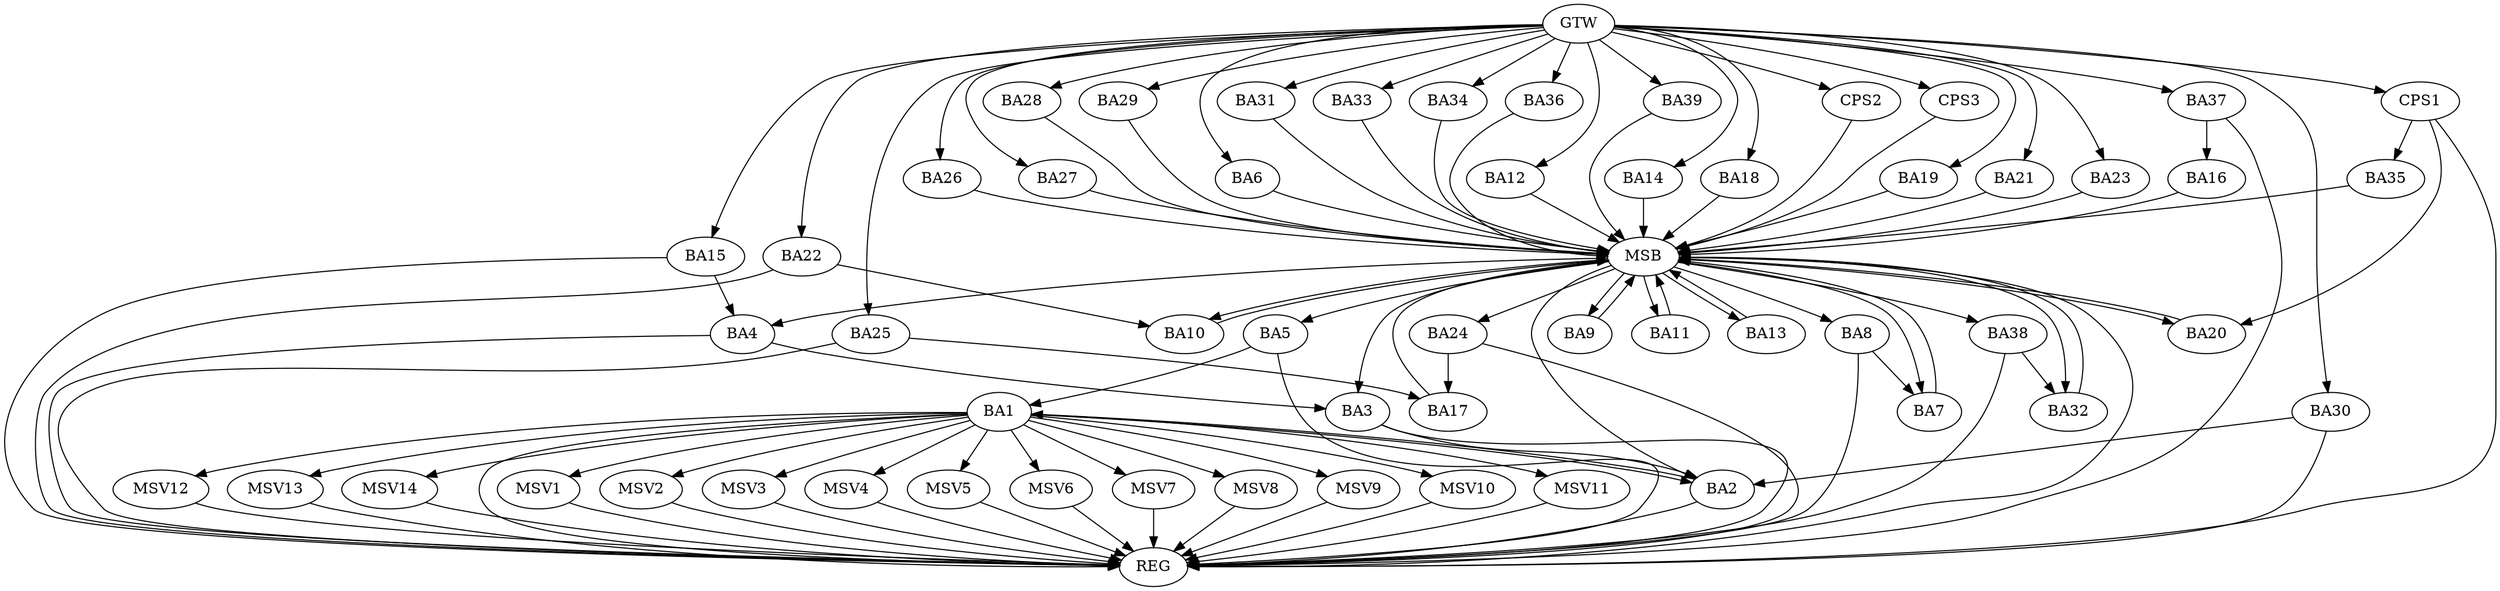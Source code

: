strict digraph G {
  BA1 [ label="BA1" ];
  BA2 [ label="BA2" ];
  BA3 [ label="BA3" ];
  BA4 [ label="BA4" ];
  BA5 [ label="BA5" ];
  BA6 [ label="BA6" ];
  BA7 [ label="BA7" ];
  BA8 [ label="BA8" ];
  BA9 [ label="BA9" ];
  BA10 [ label="BA10" ];
  BA11 [ label="BA11" ];
  BA12 [ label="BA12" ];
  BA13 [ label="BA13" ];
  BA14 [ label="BA14" ];
  BA15 [ label="BA15" ];
  BA16 [ label="BA16" ];
  BA17 [ label="BA17" ];
  BA18 [ label="BA18" ];
  BA19 [ label="BA19" ];
  BA20 [ label="BA20" ];
  BA21 [ label="BA21" ];
  BA22 [ label="BA22" ];
  BA23 [ label="BA23" ];
  BA24 [ label="BA24" ];
  BA25 [ label="BA25" ];
  BA26 [ label="BA26" ];
  BA27 [ label="BA27" ];
  BA28 [ label="BA28" ];
  BA29 [ label="BA29" ];
  BA30 [ label="BA30" ];
  BA31 [ label="BA31" ];
  BA32 [ label="BA32" ];
  BA33 [ label="BA33" ];
  BA34 [ label="BA34" ];
  BA35 [ label="BA35" ];
  BA36 [ label="BA36" ];
  BA37 [ label="BA37" ];
  BA38 [ label="BA38" ];
  BA39 [ label="BA39" ];
  CPS1 [ label="CPS1" ];
  CPS2 [ label="CPS2" ];
  CPS3 [ label="CPS3" ];
  GTW [ label="GTW" ];
  REG [ label="REG" ];
  MSB [ label="MSB" ];
  MSV1 [ label="MSV1" ];
  MSV2 [ label="MSV2" ];
  MSV3 [ label="MSV3" ];
  MSV4 [ label="MSV4" ];
  MSV5 [ label="MSV5" ];
  MSV6 [ label="MSV6" ];
  MSV7 [ label="MSV7" ];
  MSV8 [ label="MSV8" ];
  MSV9 [ label="MSV9" ];
  MSV10 [ label="MSV10" ];
  MSV11 [ label="MSV11" ];
  MSV12 [ label="MSV12" ];
  MSV13 [ label="MSV13" ];
  MSV14 [ label="MSV14" ];
  BA1 -> BA2;
  BA2 -> BA1;
  BA3 -> BA2;
  BA4 -> BA3;
  BA5 -> BA1;
  BA8 -> BA7;
  BA15 -> BA4;
  BA22 -> BA10;
  BA24 -> BA17;
  BA25 -> BA17;
  BA30 -> BA2;
  BA37 -> BA16;
  BA38 -> BA32;
  CPS1 -> BA20;
  CPS1 -> BA35;
  GTW -> BA6;
  GTW -> BA12;
  GTW -> BA14;
  GTW -> BA15;
  GTW -> BA18;
  GTW -> BA19;
  GTW -> BA21;
  GTW -> BA22;
  GTW -> BA23;
  GTW -> BA25;
  GTW -> BA26;
  GTW -> BA27;
  GTW -> BA28;
  GTW -> BA29;
  GTW -> BA30;
  GTW -> BA31;
  GTW -> BA33;
  GTW -> BA34;
  GTW -> BA36;
  GTW -> BA37;
  GTW -> BA39;
  GTW -> CPS1;
  GTW -> CPS2;
  GTW -> CPS3;
  BA1 -> REG;
  BA2 -> REG;
  BA3 -> REG;
  BA4 -> REG;
  BA5 -> REG;
  BA8 -> REG;
  BA15 -> REG;
  BA22 -> REG;
  BA24 -> REG;
  BA25 -> REG;
  BA30 -> REG;
  BA37 -> REG;
  BA38 -> REG;
  CPS1 -> REG;
  BA6 -> MSB;
  MSB -> BA5;
  MSB -> REG;
  BA7 -> MSB;
  MSB -> BA4;
  BA9 -> MSB;
  MSB -> BA2;
  BA10 -> MSB;
  BA11 -> MSB;
  MSB -> BA9;
  BA12 -> MSB;
  BA13 -> MSB;
  BA14 -> MSB;
  MSB -> BA10;
  BA16 -> MSB;
  MSB -> BA3;
  BA17 -> MSB;
  MSB -> BA7;
  BA18 -> MSB;
  BA19 -> MSB;
  BA20 -> MSB;
  MSB -> BA11;
  BA21 -> MSB;
  MSB -> BA8;
  BA23 -> MSB;
  BA26 -> MSB;
  BA27 -> MSB;
  BA28 -> MSB;
  BA29 -> MSB;
  MSB -> BA20;
  BA31 -> MSB;
  BA32 -> MSB;
  BA33 -> MSB;
  BA34 -> MSB;
  BA35 -> MSB;
  BA36 -> MSB;
  BA39 -> MSB;
  CPS2 -> MSB;
  MSB -> BA38;
  MSB -> BA24;
  CPS3 -> MSB;
  MSB -> BA13;
  MSB -> BA32;
  BA1 -> MSV1;
  BA1 -> MSV2;
  BA1 -> MSV3;
  MSV1 -> REG;
  MSV2 -> REG;
  MSV3 -> REG;
  BA1 -> MSV4;
  MSV4 -> REG;
  BA1 -> MSV5;
  BA1 -> MSV6;
  BA1 -> MSV7;
  MSV5 -> REG;
  MSV6 -> REG;
  MSV7 -> REG;
  BA1 -> MSV8;
  MSV8 -> REG;
  BA1 -> MSV9;
  BA1 -> MSV10;
  MSV9 -> REG;
  MSV10 -> REG;
  BA1 -> MSV11;
  MSV11 -> REG;
  BA1 -> MSV12;
  BA1 -> MSV13;
  BA1 -> MSV14;
  MSV12 -> REG;
  MSV13 -> REG;
  MSV14 -> REG;
}
